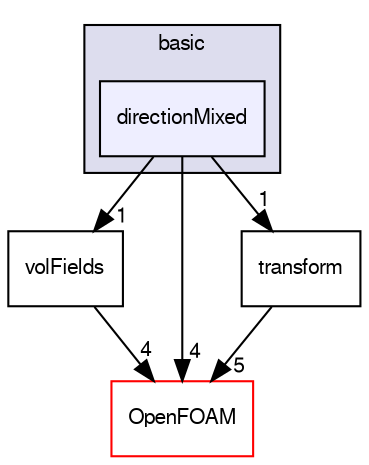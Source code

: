 digraph "src/finiteVolume/fields/fvPatchFields/basic/directionMixed" {
  bgcolor=transparent;
  compound=true
  node [ fontsize="10", fontname="FreeSans"];
  edge [ labelfontsize="10", labelfontname="FreeSans"];
  subgraph clusterdir_546b14c9025d30bb5b92fa069dbdd82c {
    graph [ bgcolor="#ddddee", pencolor="black", label="basic" fontname="FreeSans", fontsize="10", URL="dir_546b14c9025d30bb5b92fa069dbdd82c.html"]
  dir_19aefac0403ec26c4f1abba23987c6ec [shape=box, label="directionMixed", style="filled", fillcolor="#eeeeff", pencolor="black", URL="dir_19aefac0403ec26c4f1abba23987c6ec.html"];
  }
  dir_bd8bf7fa65467c460a50eacc456ce356 [shape=box label="volFields" URL="dir_bd8bf7fa65467c460a50eacc456ce356.html"];
  dir_c5473ff19b20e6ec4dfe5c310b3778a8 [shape=box label="OpenFOAM" color="red" URL="dir_c5473ff19b20e6ec4dfe5c310b3778a8.html"];
  dir_69500eee4066722e541f53a859e9d9bd [shape=box label="transform" URL="dir_69500eee4066722e541f53a859e9d9bd.html"];
  dir_bd8bf7fa65467c460a50eacc456ce356->dir_c5473ff19b20e6ec4dfe5c310b3778a8 [headlabel="4", labeldistance=1.5 headhref="dir_000883_001706.html"];
  dir_19aefac0403ec26c4f1abba23987c6ec->dir_bd8bf7fa65467c460a50eacc456ce356 [headlabel="1", labeldistance=1.5 headhref="dir_000769_000883.html"];
  dir_19aefac0403ec26c4f1abba23987c6ec->dir_c5473ff19b20e6ec4dfe5c310b3778a8 [headlabel="4", labeldistance=1.5 headhref="dir_000769_001706.html"];
  dir_19aefac0403ec26c4f1abba23987c6ec->dir_69500eee4066722e541f53a859e9d9bd [headlabel="1", labeldistance=1.5 headhref="dir_000769_000774.html"];
  dir_69500eee4066722e541f53a859e9d9bd->dir_c5473ff19b20e6ec4dfe5c310b3778a8 [headlabel="5", labeldistance=1.5 headhref="dir_000774_001706.html"];
}
